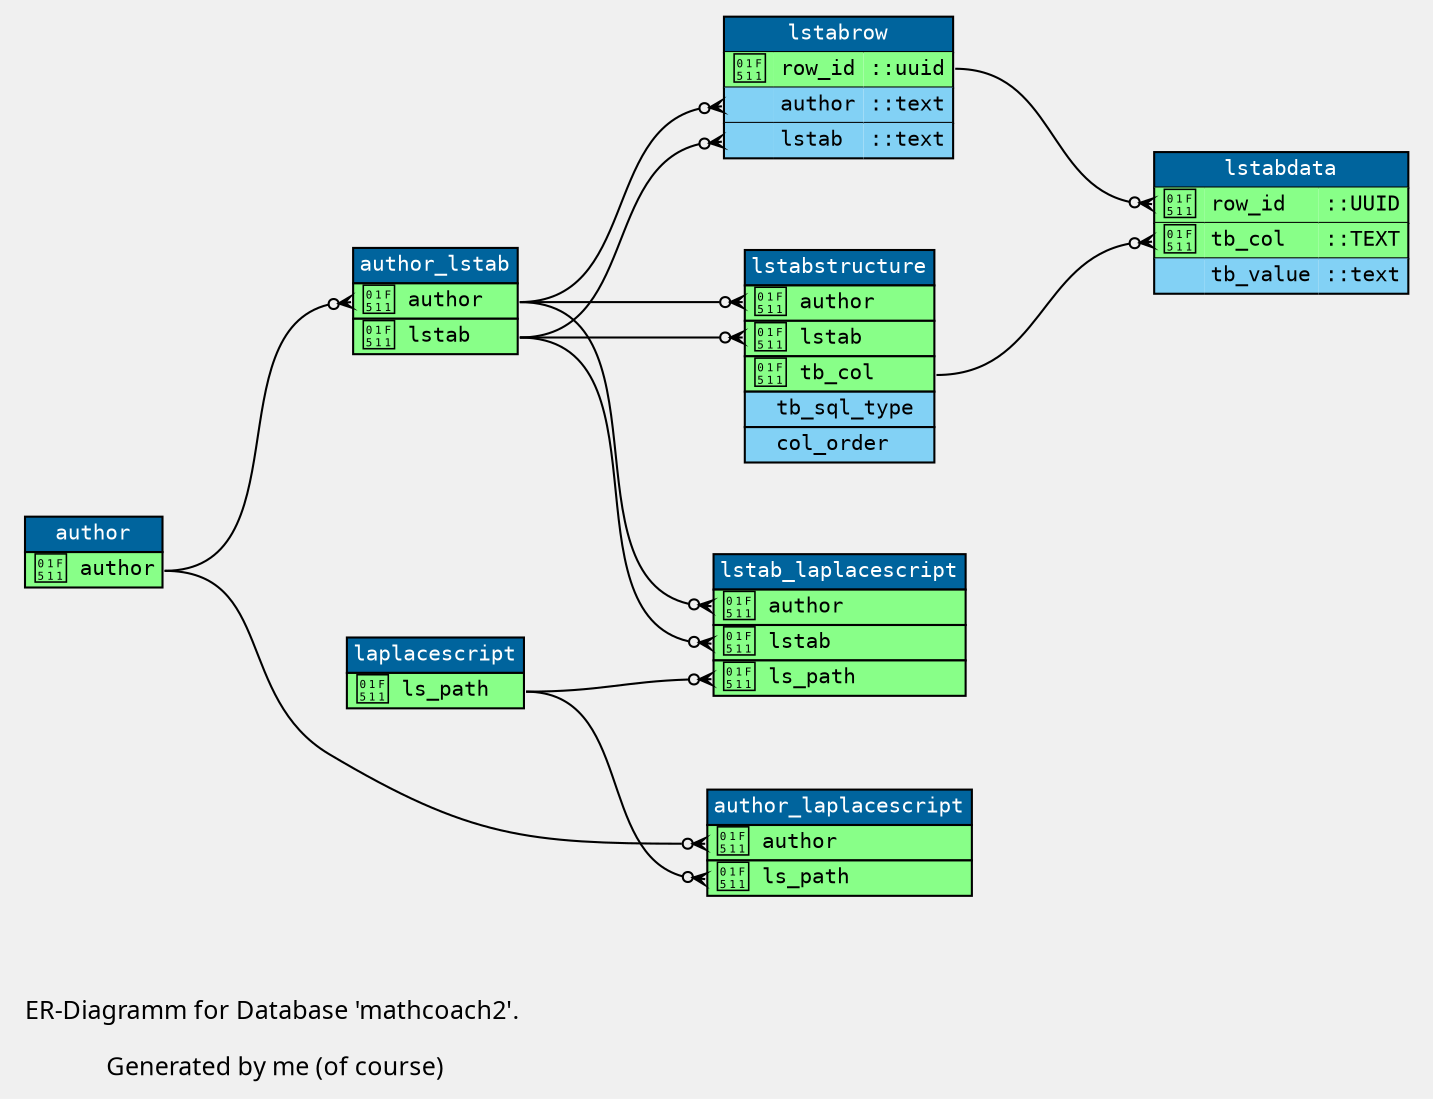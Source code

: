 digraph "Diagram" {
  graph [ label="\n\n\nER-Diagramm for Database 'mathcoach2'.\n\n Generated by me (of course)\n"
            labeljust="l" rankdir="RL"
            bgcolor="#f0f0f0" nodesep="0.5" ranksep="1.0"
            fontname="Luxi Sans"
            fontsize="12"
            margin="0" ];
  node [ fontname="Luxi Mono" fontsize="10" shape="plaintext" ];
  edge [ arrowsize="0.6" ];
  /*#88ff88 => green => PK
  #82d1f5 => blue normal */
  "author" [label=<<TABLE BORDER="0" CELLBORDER="1" CELLSPACING="0" BGCOLOR="#ffffff">
    <TR><TD BGCOLOR="#00649d" ALIGN="CENTER"><FONT COLOR="#ffffff">author</FONT></TD></TR> 
    <TR><TD PORT="author" BGCOLOR="#88ff88" ALIGN="LEFT">&#x1f511; author</TD></TR> 
    </TABLE>> tooltip="author"];
  "author_lstab" [label=<<TABLE BORDER="0" CELLBORDER="1" CELLSPACING="0" BGCOLOR="#ffffff">
    <TR><TD BGCOLOR="#00649d" ALIGN="CENTER"><FONT COLOR="#ffffff">author_lstab</FONT></TD></TR> 
    <TR><TD PORT="author" BGCOLOR="#88ff88" ALIGN="LEFT">&#x1f511; author</TD></TR> 
    <TR><TD PORT="lstab" BGCOLOR="#88ff88" ALIGN="LEFT">&#x1f511; lstab</TD></TR> 
    </TABLE>> tooltip="author_lstab"];

  "lstabstructure" [label=<<TABLE BORDER="0" CELLBORDER="1" CELLSPACING="0" BGCOLOR="#ffffff">
    <TR><TD BGCOLOR="#00649d" ALIGN="CENTER"><FONT COLOR="#ffffff">lstabstructure</FONT></TD></TR> 
    <TR><TD PORT="author" BGCOLOR="#88ff88" ALIGN="LEFT">&#x1f511; author</TD></TR> 
    <TR><TD PORT="lstab" BGCOLOR="#88ff88" ALIGN="LEFT">&#x1f511; lstab</TD></TR> 
    <TR><TD PORT="tb_col" BGCOLOR="#88ff88" ALIGN="LEFT">&#x1f511; tb_col</TD></TR> 
    <TR><TD PORT="tb_sql_type" BGCOLOR="#82d1f5" ALIGN="LEFT">&ensp; tb_sql_type</TD></TR> 
    <TR><TD PORT="col_order" BGCOLOR="#82d1f5" ALIGN="LEFT">&ensp; col_order</TD></TR> 
    </TABLE>> tooltip="lstabstructure"];
  "lstabrow" [label=<<TABLE BORDER="0" CELLBORDER="1" CELLSPACING="0" BGCOLOR="#ffffff">
    <TR><TD COLSPAN="3" BGCOLOR="#00649d" ALIGN="CENTER"><FONT COLOR="#ffffff">lstabrow</FONT></TD></TR>
    <TR>
        <TD PORT="row_id$left" SIDES="lb" BGCOLOR="#88ff88" ALIGN="LEFT">&#x1f511;</TD>
        <TD PORT="row_id$middle" SIDES="b" BGCOLOR="#88ff88" ALIGN="LEFT">row_id</TD>
        <TD PORT="row_id$right" SIDES="rb" BGCOLOR="#88ff88" ALIGN="RIGHT">::uuid</TD>
    </TR>
    <TR>
        <TD PORT="author$left" SIDES="lb" BGCOLOR="#82d1f5" ALIGN="LEFT">&ensp;</TD>
        <TD PORT="author$middle" SIDES="b" BGCOLOR="#82d1f5" ALIGN="LEFT">author</TD>
        <TD PORT="author$right" SIDES="rb" BGCOLOR="#82d1f5" ALIGN="RIGHT">::text</TD>
    </TR>
    <TR>
        <TD PORT="lstab$left" SIDES="lb" BGCOLOR="#82d1f5" ALIGN="LEFT">&ensp;</TD>
        <TD PORT="lstab$middle" SIDES="b" BGCOLOR="#82d1f5" ALIGN="LEFT">lstab</TD>
        <TD PORT="lstab$right" SIDES="rb" BGCOLOR="#82d1f5" ALIGN="RIGHT">::text</TD>
    </TR>
  </TABLE>> tooltip="lstabrow"];
  "lstabdata" [label=<<TABLE BORDER="0" CELLBORDER="1" CELLSPACING="0" BGCOLOR="#ffffff">
    <TR><TD COLSPAN="3" BGCOLOR="#00649d" ALIGN="CENTER"><FONT COLOR="#ffffff">lstabdata</FONT></TD></TR> 
    <TR><TD PORT="row_id$left"   SIDES="lb" BGCOLOR="#88ff88" ALIGN="LEFT">&#x1f511;</TD>
	    <TD PORT="row_id$middle"   SIDES="b" BGCOLOR="#88ff88" ALIGN="LEFT">row_id</TD>
		<TD PORT="row_id$right" SIDES="rb" BGCOLOR="#88ff88" ALIGN="RIGHT">::UUID</TD>
	</TR> 
    <TR><TD PORT="tb_col"   SIDES="lb" BGCOLOR="#88ff88" ALIGN="LEFT">&#x1f511;</TD>
	    <TD PORT="tb_col$middle"   SIDES="b" BGCOLOR="#88ff88" ALIGN="LEFT">tb_col</TD>
		<TD PORT="row_id$right" SIDES="rb" BGCOLOR="#88ff88" ALIGN="RIGHT">::TEXT</TD>
	</TR> 
    <TR>
        <TD PORT="tb_value" SIDES="lb" BGCOLOR="#82d1f5" ALIGN="LEFT">&ensp;</TD>
        <TD PORT="tb_value$middle" SIDES="b" BGCOLOR="#82d1f5" ALIGN="LEFT">tb_value</TD>
        <TD PORT="row_id$right" SIDES="rb" BGCOLOR="#82d1f5" ALIGN="RIGHT">::text</TD></TR>
  </TABLE>>];

  "laplacescript" [label=<<TABLE BORDER="0" CELLBORDER="1" CELLSPACING="0" BGCOLOR="#ffffff">
    <TR><TD BGCOLOR="#00649d" ALIGN="CENTER"><FONT COLOR="#ffffff">laplacescript</FONT></TD></TR> 
    <TR><TD PORT="ls_path" BGCOLOR="#88ff88" ALIGN="LEFT">&#x1f511; ls_path</TD></TR> 
  </TABLE>>];
  "author_laplacescript" [label=<<TABLE BORDER="0" CELLBORDER="1" CELLSPACING="0" BGCOLOR="#ffffff">
    <TR><TD BGCOLOR="#00649d" ALIGN="CENTER"><FONT COLOR="#ffffff">author_laplacescript</FONT></TD></TR>
    <TR><TD PORT="author" BGCOLOR="#88ff88" ALIGN="LEFT">&#x1f511; author</TD></TR>
    <TR><TD PORT="ls_path" BGCOLOR="#88ff88" ALIGN="LEFT">&#x1f511; ls_path</TD></TR>
  </TABLE>>];
  "lstab_laplacescript" [label=<<TABLE BORDER="0" CELLBORDER="1" CELLSPACING="0" BGCOLOR="#ffffff">
    <TR><TD BGCOLOR="#00649d" ALIGN="CENTER"><FONT COLOR="#ffffff">lstab_laplacescript</FONT></TD></TR>
    <TR><TD PORT="author" BGCOLOR="#88ff88" ALIGN="LEFT">&#x1f511; author</TD></TR>
    <TR><TD PORT="lstab" BGCOLOR="#88ff88" ALIGN="LEFT">&#x1f511; lstab</TD></TR>
    <TR><TD PORT="ls_path" BGCOLOR="#88ff88" ALIGN="LEFT">&#x1f511; ls_path</TD></TR>
  </TABLE>>];

/*relationship goes here*/
  "author_lstab":"author":w -> "author":"author":e [arrowhead=none dir=back arrowtail=crowodot];
  "lstabstructure":"author":w -> "author_lstab":"author":e[arrowhead=none dir=back arrowtail=crowodot];
  "lstabstructure":"lstab":w -> "author_lstab":"lstab":e[arrowhead=none dir=back arrowtail=crowodot];
  "lstabrow":"author$left":w -> "author_lstab":"author":e[arrowhead=none dir=back arrowtail=crowodot];
  "lstabrow":"lstab$left":w -> "author_lstab":"lstab":e[arrowhead=none dir=back arrowtail=crowodot];
  "lstabdata":"row_id$left":w -> "lstabrow":"row_id$right":e[arrowhead=none dir=back arrowtail=crowodot];
  "lstabdata":"tb_col":w -> "lstabstructure":"tb_col":e[arrowhead=none dir=back arrowtail=crowodot];


  "author_laplacescript":"author":w -> "author":"author":e[arrowhead=none dir=back arrowtail=crowodot];
  "author_laplacescript":"ls_path":w -> "laplacescript":"ls_path":e[arrowhead=none dir=back arrowtail=crowodot];
  "lstab_laplacescript":"author":w -> "author_lstab":"author":e[arrowhead=none dir=back arrowtail=crowodot];
  "lstab_laplacescript":"lstab":w -> "author_lstab":"lstab":e[arrowhead=none dir=back arrowtail=crowodot];
  "lstab_laplacescript":"ls_path":w -> "laplacescript":"ls_path":e[arrowhead=none dir=back arrowtail=crowodot];
}
